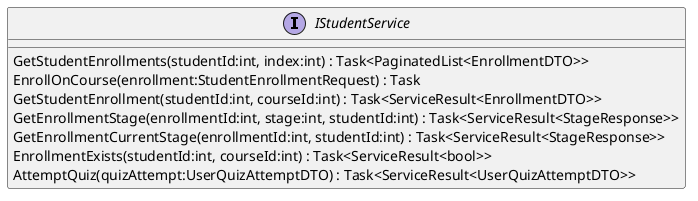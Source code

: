 @startuml
interface IStudentService {
    GetStudentEnrollments(studentId:int, index:int) : Task<PaginatedList<EnrollmentDTO>>
    EnrollOnCourse(enrollment:StudentEnrollmentRequest) : Task
    GetStudentEnrollment(studentId:int, courseId:int) : Task<ServiceResult<EnrollmentDTO>>
    GetEnrollmentStage(enrollmentId:int, stage:int, studentId:int) : Task<ServiceResult<StageResponse>>
    GetEnrollmentCurrentStage(enrollmentId:int, studentId:int) : Task<ServiceResult<StageResponse>>
    EnrollmentExists(studentId:int, courseId:int) : Task<ServiceResult<bool>>
    AttemptQuiz(quizAttempt:UserQuizAttemptDTO) : Task<ServiceResult<UserQuizAttemptDTO>>
}
@enduml
